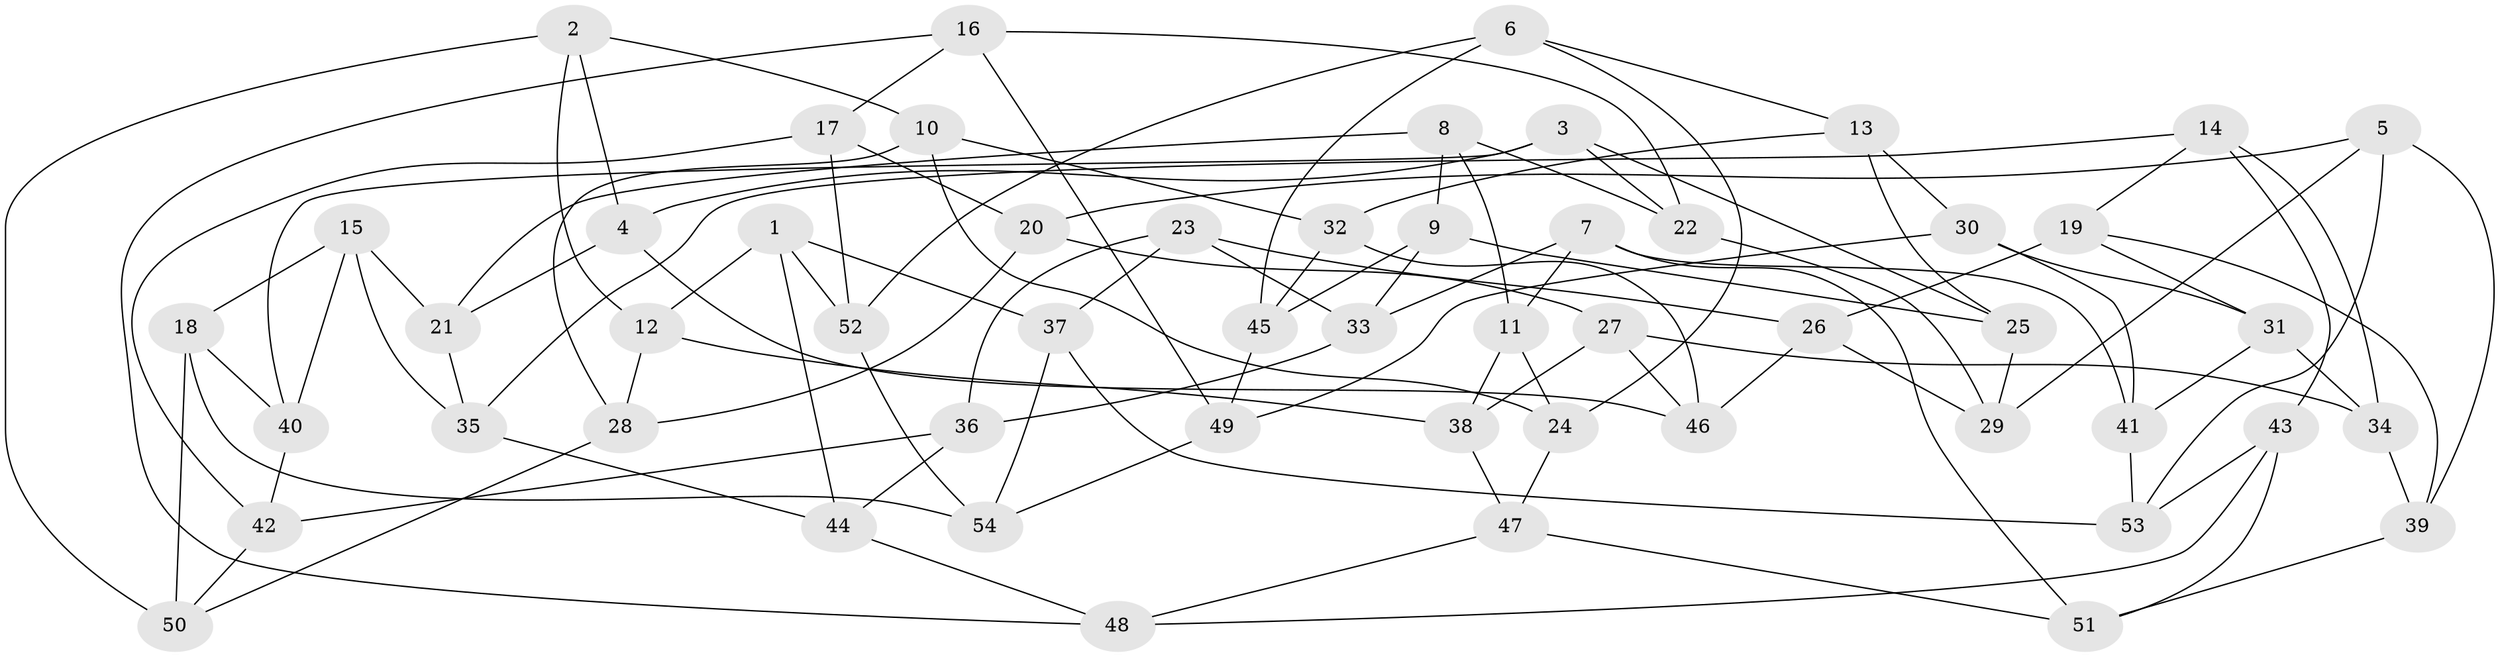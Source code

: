 // Generated by graph-tools (version 1.1) at 2025/50/03/09/25 03:50:54]
// undirected, 54 vertices, 108 edges
graph export_dot {
graph [start="1"]
  node [color=gray90,style=filled];
  1;
  2;
  3;
  4;
  5;
  6;
  7;
  8;
  9;
  10;
  11;
  12;
  13;
  14;
  15;
  16;
  17;
  18;
  19;
  20;
  21;
  22;
  23;
  24;
  25;
  26;
  27;
  28;
  29;
  30;
  31;
  32;
  33;
  34;
  35;
  36;
  37;
  38;
  39;
  40;
  41;
  42;
  43;
  44;
  45;
  46;
  47;
  48;
  49;
  50;
  51;
  52;
  53;
  54;
  1 -- 12;
  1 -- 37;
  1 -- 44;
  1 -- 52;
  2 -- 50;
  2 -- 12;
  2 -- 4;
  2 -- 10;
  3 -- 40;
  3 -- 4;
  3 -- 22;
  3 -- 25;
  4 -- 21;
  4 -- 46;
  5 -- 20;
  5 -- 39;
  5 -- 53;
  5 -- 29;
  6 -- 13;
  6 -- 52;
  6 -- 45;
  6 -- 24;
  7 -- 51;
  7 -- 11;
  7 -- 41;
  7 -- 33;
  8 -- 21;
  8 -- 11;
  8 -- 9;
  8 -- 22;
  9 -- 25;
  9 -- 45;
  9 -- 33;
  10 -- 24;
  10 -- 28;
  10 -- 32;
  11 -- 24;
  11 -- 38;
  12 -- 28;
  12 -- 38;
  13 -- 30;
  13 -- 32;
  13 -- 25;
  14 -- 35;
  14 -- 34;
  14 -- 19;
  14 -- 43;
  15 -- 21;
  15 -- 18;
  15 -- 40;
  15 -- 35;
  16 -- 22;
  16 -- 49;
  16 -- 48;
  16 -- 17;
  17 -- 42;
  17 -- 52;
  17 -- 20;
  18 -- 40;
  18 -- 50;
  18 -- 54;
  19 -- 31;
  19 -- 39;
  19 -- 26;
  20 -- 28;
  20 -- 27;
  21 -- 35;
  22 -- 29;
  23 -- 36;
  23 -- 26;
  23 -- 33;
  23 -- 37;
  24 -- 47;
  25 -- 29;
  26 -- 46;
  26 -- 29;
  27 -- 34;
  27 -- 46;
  27 -- 38;
  28 -- 50;
  30 -- 31;
  30 -- 41;
  30 -- 49;
  31 -- 41;
  31 -- 34;
  32 -- 46;
  32 -- 45;
  33 -- 36;
  34 -- 39;
  35 -- 44;
  36 -- 42;
  36 -- 44;
  37 -- 53;
  37 -- 54;
  38 -- 47;
  39 -- 51;
  40 -- 42;
  41 -- 53;
  42 -- 50;
  43 -- 48;
  43 -- 53;
  43 -- 51;
  44 -- 48;
  45 -- 49;
  47 -- 48;
  47 -- 51;
  49 -- 54;
  52 -- 54;
}
